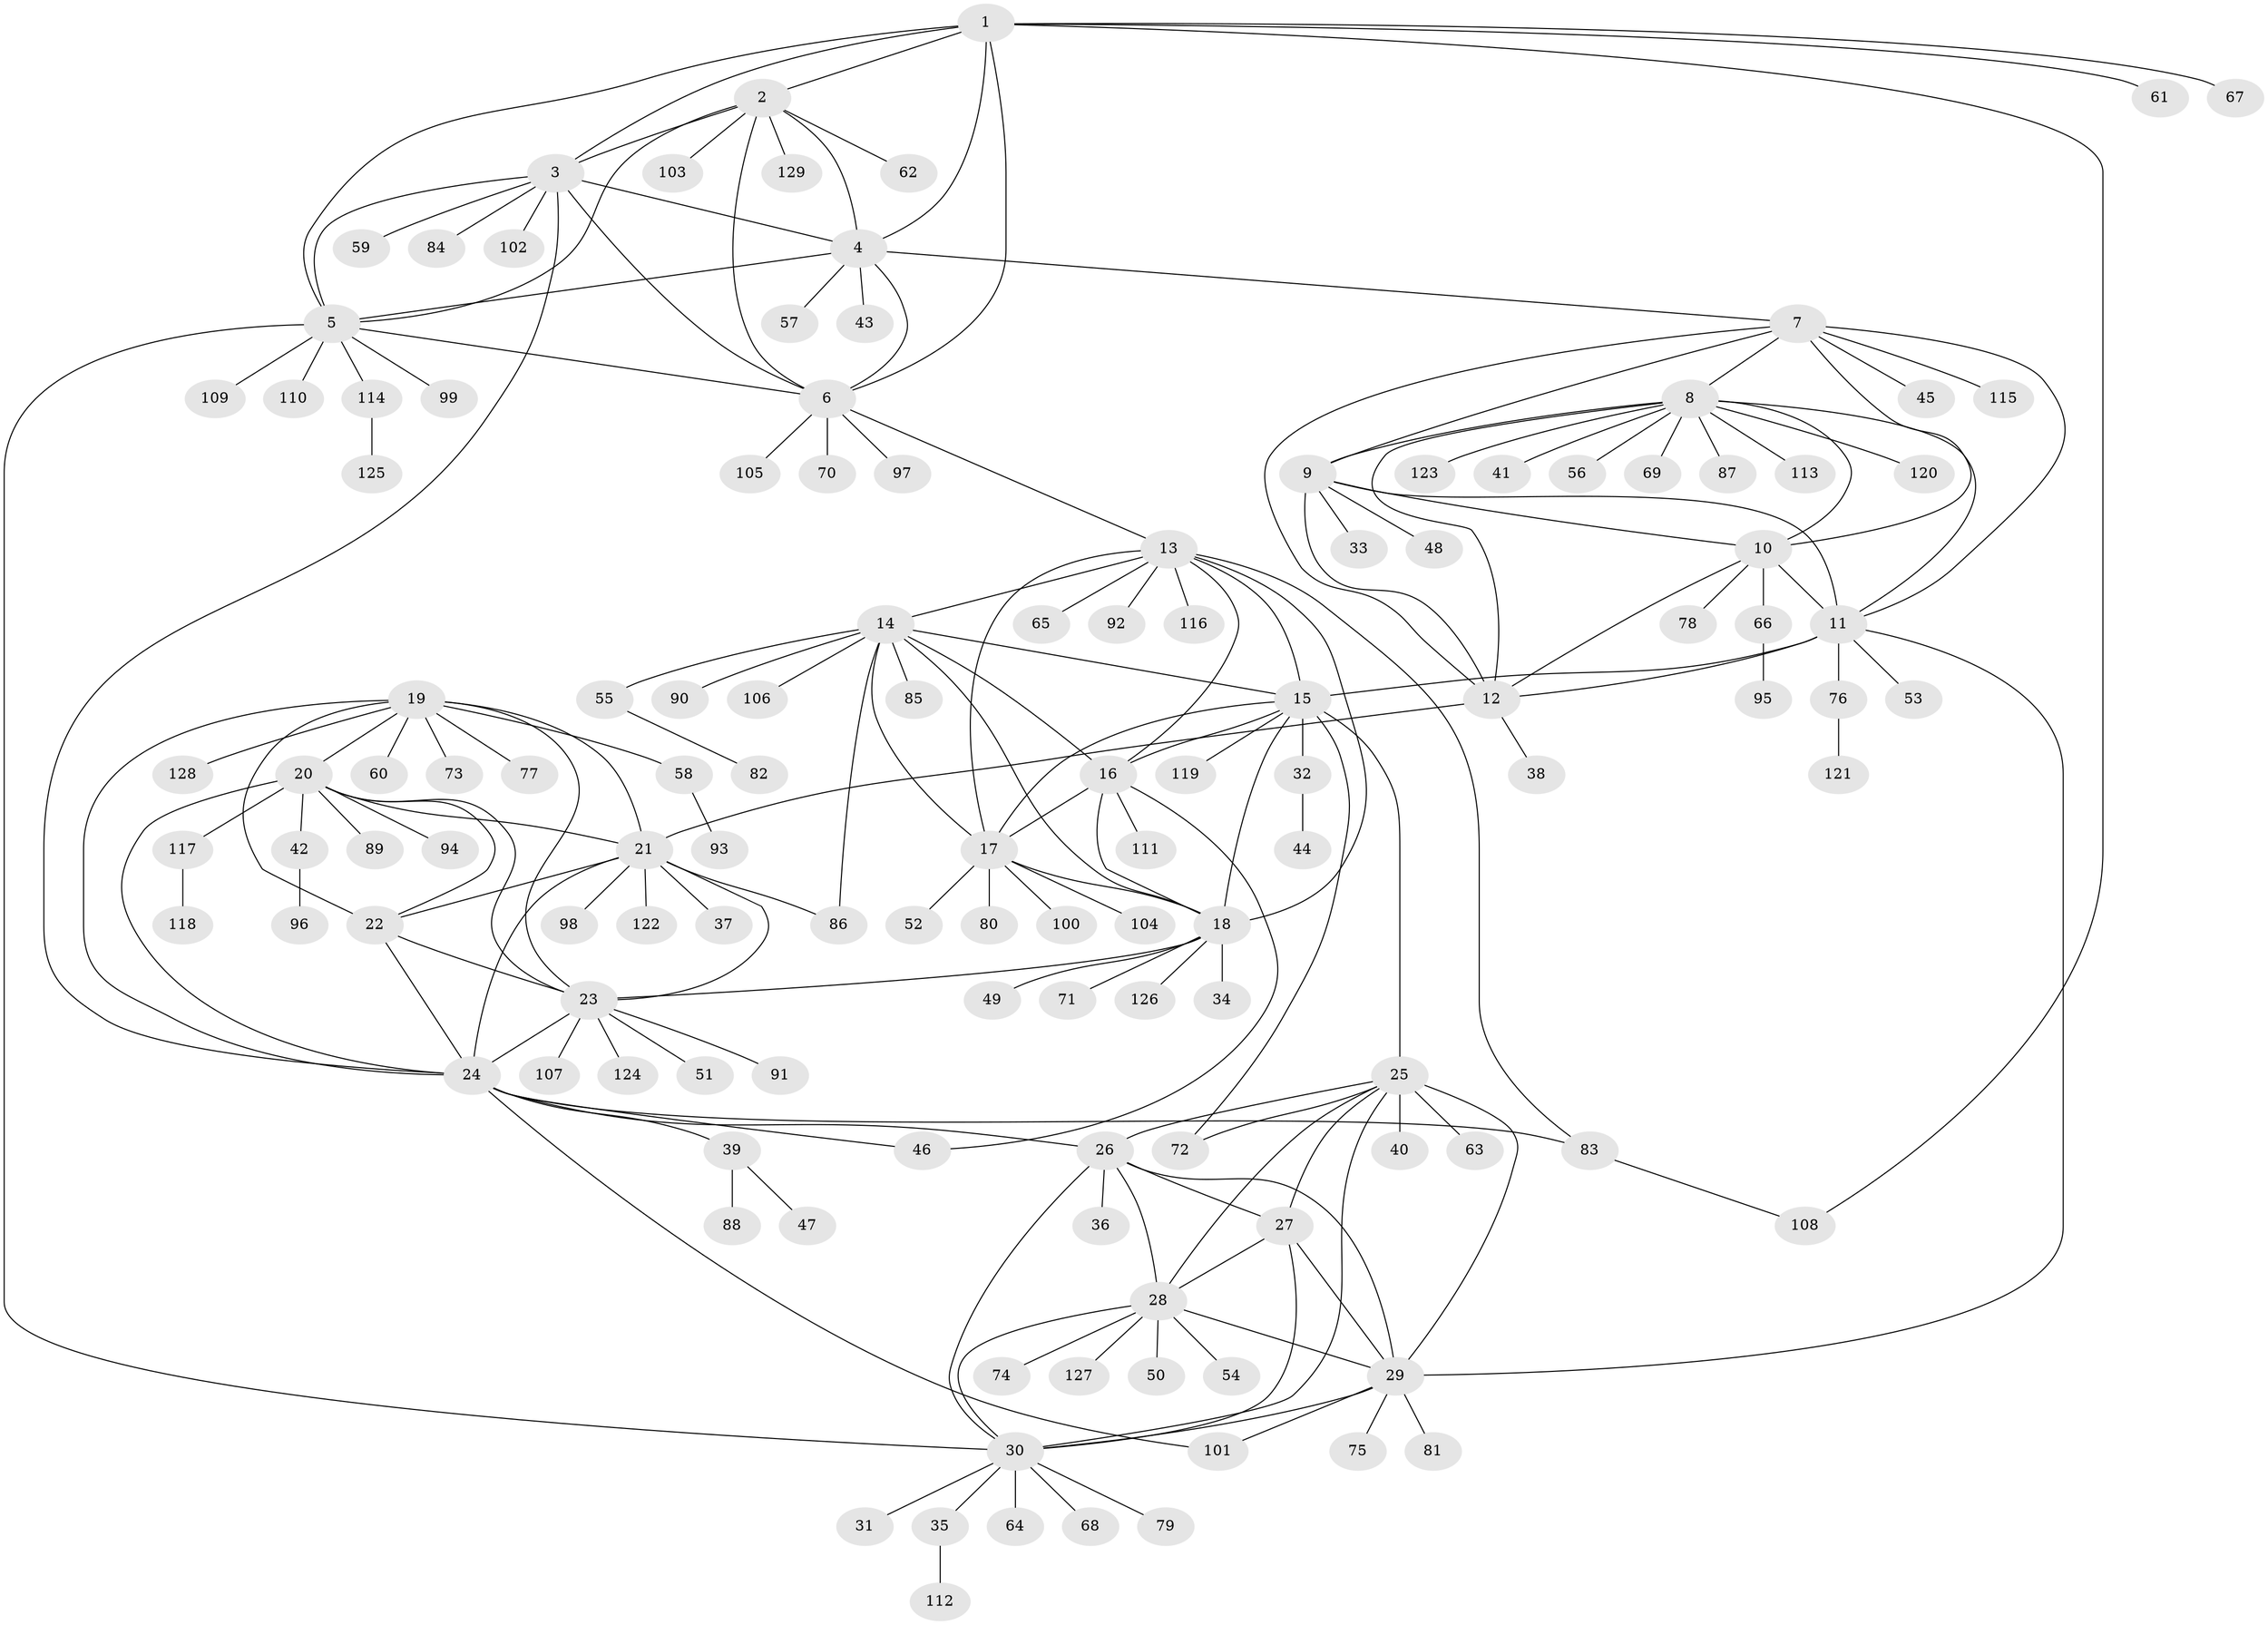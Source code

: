 // coarse degree distribution, {5: 0.09230769230769231, 6: 0.06153846153846154, 1: 0.6153846153846154, 7: 0.09230769230769231, 14: 0.015384615384615385, 9: 0.015384615384615385, 8: 0.06153846153846154, 2: 0.015384615384615385, 10: 0.015384615384615385, 13: 0.015384615384615385}
// Generated by graph-tools (version 1.1) at 2025/46/03/06/25 01:46:57]
// undirected, 129 vertices, 190 edges
graph export_dot {
graph [start="1"]
  node [color=gray90,style=filled];
  1;
  2;
  3;
  4;
  5;
  6;
  7;
  8;
  9;
  10;
  11;
  12;
  13;
  14;
  15;
  16;
  17;
  18;
  19;
  20;
  21;
  22;
  23;
  24;
  25;
  26;
  27;
  28;
  29;
  30;
  31;
  32;
  33;
  34;
  35;
  36;
  37;
  38;
  39;
  40;
  41;
  42;
  43;
  44;
  45;
  46;
  47;
  48;
  49;
  50;
  51;
  52;
  53;
  54;
  55;
  56;
  57;
  58;
  59;
  60;
  61;
  62;
  63;
  64;
  65;
  66;
  67;
  68;
  69;
  70;
  71;
  72;
  73;
  74;
  75;
  76;
  77;
  78;
  79;
  80;
  81;
  82;
  83;
  84;
  85;
  86;
  87;
  88;
  89;
  90;
  91;
  92;
  93;
  94;
  95;
  96;
  97;
  98;
  99;
  100;
  101;
  102;
  103;
  104;
  105;
  106;
  107;
  108;
  109;
  110;
  111;
  112;
  113;
  114;
  115;
  116;
  117;
  118;
  119;
  120;
  121;
  122;
  123;
  124;
  125;
  126;
  127;
  128;
  129;
  1 -- 2;
  1 -- 3;
  1 -- 4;
  1 -- 5;
  1 -- 6;
  1 -- 61;
  1 -- 67;
  1 -- 108;
  2 -- 3;
  2 -- 4;
  2 -- 5;
  2 -- 6;
  2 -- 62;
  2 -- 103;
  2 -- 129;
  3 -- 4;
  3 -- 5;
  3 -- 6;
  3 -- 24;
  3 -- 59;
  3 -- 84;
  3 -- 102;
  4 -- 5;
  4 -- 6;
  4 -- 7;
  4 -- 43;
  4 -- 57;
  5 -- 6;
  5 -- 30;
  5 -- 99;
  5 -- 109;
  5 -- 110;
  5 -- 114;
  6 -- 13;
  6 -- 70;
  6 -- 97;
  6 -- 105;
  7 -- 8;
  7 -- 9;
  7 -- 10;
  7 -- 11;
  7 -- 12;
  7 -- 45;
  7 -- 115;
  8 -- 9;
  8 -- 10;
  8 -- 11;
  8 -- 12;
  8 -- 41;
  8 -- 56;
  8 -- 69;
  8 -- 87;
  8 -- 113;
  8 -- 120;
  8 -- 123;
  9 -- 10;
  9 -- 11;
  9 -- 12;
  9 -- 33;
  9 -- 48;
  10 -- 11;
  10 -- 12;
  10 -- 66;
  10 -- 78;
  11 -- 12;
  11 -- 15;
  11 -- 29;
  11 -- 53;
  11 -- 76;
  12 -- 21;
  12 -- 38;
  13 -- 14;
  13 -- 15;
  13 -- 16;
  13 -- 17;
  13 -- 18;
  13 -- 65;
  13 -- 83;
  13 -- 92;
  13 -- 116;
  14 -- 15;
  14 -- 16;
  14 -- 17;
  14 -- 18;
  14 -- 55;
  14 -- 85;
  14 -- 86;
  14 -- 90;
  14 -- 106;
  15 -- 16;
  15 -- 17;
  15 -- 18;
  15 -- 25;
  15 -- 32;
  15 -- 72;
  15 -- 119;
  16 -- 17;
  16 -- 18;
  16 -- 46;
  16 -- 111;
  17 -- 18;
  17 -- 52;
  17 -- 80;
  17 -- 100;
  17 -- 104;
  18 -- 23;
  18 -- 34;
  18 -- 49;
  18 -- 71;
  18 -- 126;
  19 -- 20;
  19 -- 21;
  19 -- 22;
  19 -- 23;
  19 -- 24;
  19 -- 58;
  19 -- 60;
  19 -- 73;
  19 -- 77;
  19 -- 128;
  20 -- 21;
  20 -- 22;
  20 -- 23;
  20 -- 24;
  20 -- 42;
  20 -- 89;
  20 -- 94;
  20 -- 117;
  21 -- 22;
  21 -- 23;
  21 -- 24;
  21 -- 37;
  21 -- 86;
  21 -- 98;
  21 -- 122;
  22 -- 23;
  22 -- 24;
  23 -- 24;
  23 -- 51;
  23 -- 91;
  23 -- 107;
  23 -- 124;
  24 -- 26;
  24 -- 39;
  24 -- 46;
  24 -- 83;
  24 -- 101;
  25 -- 26;
  25 -- 27;
  25 -- 28;
  25 -- 29;
  25 -- 30;
  25 -- 40;
  25 -- 63;
  25 -- 72;
  26 -- 27;
  26 -- 28;
  26 -- 29;
  26 -- 30;
  26 -- 36;
  27 -- 28;
  27 -- 29;
  27 -- 30;
  28 -- 29;
  28 -- 30;
  28 -- 50;
  28 -- 54;
  28 -- 74;
  28 -- 127;
  29 -- 30;
  29 -- 75;
  29 -- 81;
  29 -- 101;
  30 -- 31;
  30 -- 35;
  30 -- 64;
  30 -- 68;
  30 -- 79;
  32 -- 44;
  35 -- 112;
  39 -- 47;
  39 -- 88;
  42 -- 96;
  55 -- 82;
  58 -- 93;
  66 -- 95;
  76 -- 121;
  83 -- 108;
  114 -- 125;
  117 -- 118;
}
